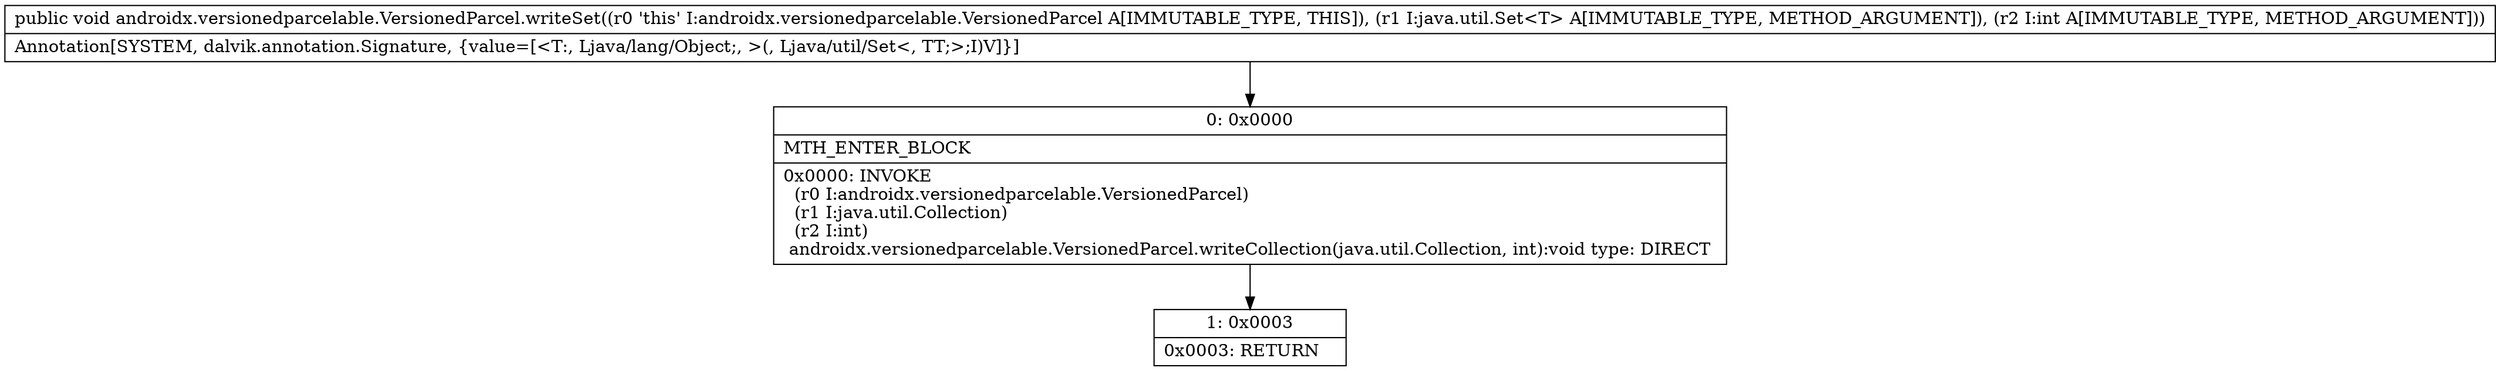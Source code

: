 digraph "CFG forandroidx.versionedparcelable.VersionedParcel.writeSet(Ljava\/util\/Set;I)V" {
Node_0 [shape=record,label="{0\:\ 0x0000|MTH_ENTER_BLOCK\l|0x0000: INVOKE  \l  (r0 I:androidx.versionedparcelable.VersionedParcel)\l  (r1 I:java.util.Collection)\l  (r2 I:int)\l androidx.versionedparcelable.VersionedParcel.writeCollection(java.util.Collection, int):void type: DIRECT \l}"];
Node_1 [shape=record,label="{1\:\ 0x0003|0x0003: RETURN   \l}"];
MethodNode[shape=record,label="{public void androidx.versionedparcelable.VersionedParcel.writeSet((r0 'this' I:androidx.versionedparcelable.VersionedParcel A[IMMUTABLE_TYPE, THIS]), (r1 I:java.util.Set\<T\> A[IMMUTABLE_TYPE, METHOD_ARGUMENT]), (r2 I:int A[IMMUTABLE_TYPE, METHOD_ARGUMENT]))  | Annotation[SYSTEM, dalvik.annotation.Signature, \{value=[\<T:, Ljava\/lang\/Object;, \>(, Ljava\/util\/Set\<, TT;\>;I)V]\}]\l}"];
MethodNode -> Node_0;
Node_0 -> Node_1;
}

